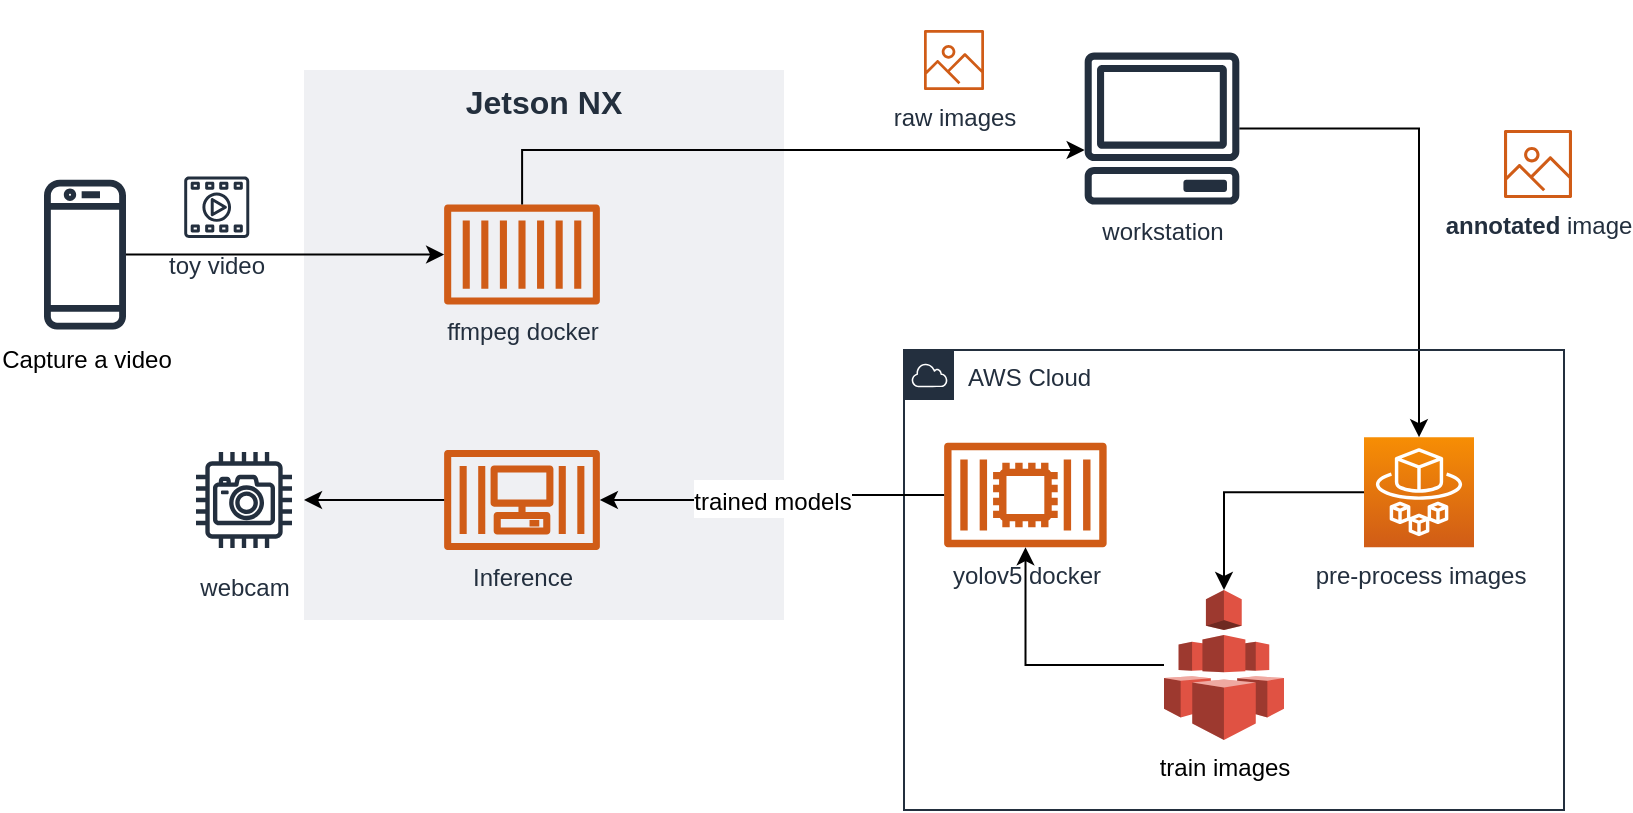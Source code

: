 <mxfile version="13.8.3" type="github">
  <diagram name="Page-1" id="822b0af5-4adb-64df-f703-e8dfc1f81529">
    <mxGraphModel dx="1360" dy="865" grid="1" gridSize="10" guides="1" tooltips="1" connect="1" arrows="1" fold="1" page="1" pageScale="1" pageWidth="1100" pageHeight="850" background="#ffffff" math="0" shadow="0">
      <root>
        <mxCell id="0" />
        <mxCell id="1" parent="0" />
        <mxCell id="In-exWz_-cnZ1oBUNG91-36" value="" style="group" parent="1" vertex="1" connectable="0">
          <mxGeometry x="280" y="75" width="240" height="280" as="geometry" />
        </mxCell>
        <mxCell id="In-exWz_-cnZ1oBUNG91-37" value="" style="group" parent="In-exWz_-cnZ1oBUNG91-36" vertex="1" connectable="0">
          <mxGeometry width="240" height="280" as="geometry" />
        </mxCell>
        <mxCell id="In-exWz_-cnZ1oBUNG91-35" value="Jetson NX" style="fillColor=#EFF0F3;strokeColor=none;dashed=0;verticalAlign=top;fontStyle=1;fontColor=#232F3D;fontSize=16;" parent="In-exWz_-cnZ1oBUNG91-37" vertex="1">
          <mxGeometry y="35" width="240" height="275" as="geometry" />
        </mxCell>
        <mxCell id="In-exWz_-cnZ1oBUNG91-39" value="ffmpeg docker" style="outlineConnect=0;fontColor=#232F3E;gradientColor=none;fillColor=#D05C17;strokeColor=none;dashed=0;verticalLabelPosition=bottom;verticalAlign=top;align=center;html=1;fontSize=12;fontStyle=0;aspect=fixed;pointerEvents=1;shape=mxgraph.aws4.container_1;" parent="In-exWz_-cnZ1oBUNG91-37" vertex="1">
          <mxGeometry x="70" y="102.3" width="78" height="50" as="geometry" />
        </mxCell>
        <mxCell id="In-exWz_-cnZ1oBUNG91-38" value="Inference" style="outlineConnect=0;fontColor=#232F3E;gradientColor=none;fillColor=#D05C17;strokeColor=none;dashed=0;verticalLabelPosition=bottom;verticalAlign=top;align=center;html=1;fontSize=12;fontStyle=0;aspect=fixed;pointerEvents=1;shape=mxgraph.aws4.container_3;" parent="In-exWz_-cnZ1oBUNG91-37" vertex="1">
          <mxGeometry x="70" y="225" width="78" height="50" as="geometry" />
        </mxCell>
        <mxCell id="In-exWz_-cnZ1oBUNG91-7" value="" style="edgeStyle=orthogonalEdgeStyle;rounded=0;orthogonalLoop=1;jettySize=auto;html=1;" parent="1" source="In-exWz_-cnZ1oBUNG91-39" target="In-exWz_-cnZ1oBUNG91-18" edge="1">
          <mxGeometry relative="1" as="geometry">
            <mxPoint x="380.261" y="201.1" as="sourcePoint" />
            <mxPoint x="470" y="-85" as="targetPoint" />
            <Array as="points">
              <mxPoint x="389" y="150" />
            </Array>
          </mxGeometry>
        </mxCell>
        <mxCell id="In-exWz_-cnZ1oBUNG91-14" value="&lt;span style=&quot;color: rgb(0 , 0 , 0)&quot;&gt;Capture a video&lt;/span&gt;" style="outlineConnect=0;fontColor=#232F3E;gradientColor=none;fillColor=#232F3E;strokeColor=none;dashed=0;verticalLabelPosition=bottom;verticalAlign=top;align=center;html=1;fontSize=12;fontStyle=0;aspect=fixed;pointerEvents=1;shape=mxgraph.aws4.mobile_client;" parent="1" vertex="1">
          <mxGeometry x="150" y="163.3" width="41" height="78" as="geometry" />
        </mxCell>
        <mxCell id="In-exWz_-cnZ1oBUNG91-18" value="workstation" style="outlineConnect=0;fontColor=#232F3E;gradientColor=none;fillColor=#232F3E;strokeColor=none;dashed=0;verticalLabelPosition=bottom;verticalAlign=top;align=center;html=1;fontSize=12;fontStyle=0;aspect=fixed;pointerEvents=1;shape=mxgraph.aws4.client;" parent="1" vertex="1">
          <mxGeometry x="670" y="101.3" width="78" height="76" as="geometry" />
        </mxCell>
        <mxCell id="In-exWz_-cnZ1oBUNG91-29" value="toy video" style="outlineConnect=0;fontColor=#232F3E;gradientColor=none;fillColor=#232F3E;strokeColor=none;dashed=0;verticalLabelPosition=bottom;verticalAlign=top;align=center;html=1;fontSize=12;fontStyle=0;aspect=fixed;pointerEvents=1;shape=mxgraph.aws4.multimedia;" parent="1" vertex="1">
          <mxGeometry x="220" y="163.3" width="32.74" height="30.64" as="geometry" />
        </mxCell>
        <mxCell id="In-exWz_-cnZ1oBUNG91-3" value="" style="edgeStyle=orthogonalEdgeStyle;rounded=0;orthogonalLoop=1;jettySize=auto;html=1;" parent="1" source="In-exWz_-cnZ1oBUNG91-14" target="In-exWz_-cnZ1oBUNG91-39" edge="1">
          <mxGeometry relative="1" as="geometry">
            <mxPoint x="200" y="-85" as="sourcePoint" />
            <mxPoint x="271.739" y="201.1" as="targetPoint" />
          </mxGeometry>
        </mxCell>
        <mxCell id="In-exWz_-cnZ1oBUNG91-26" value="" style="edgeStyle=orthogonalEdgeStyle;rounded=0;orthogonalLoop=1;jettySize=auto;html=1;" parent="1" source="In-exWz_-cnZ1oBUNG91-18" target="XwL00x07A4kOIY6_NEkA-12" edge="1">
          <mxGeometry relative="1" as="geometry" />
        </mxCell>
        <mxCell id="XwL00x07A4kOIY6_NEkA-1" value="AWS Cloud" style="points=[[0,0],[0.25,0],[0.5,0],[0.75,0],[1,0],[1,0.25],[1,0.5],[1,0.75],[1,1],[0.75,1],[0.5,1],[0.25,1],[0,1],[0,0.75],[0,0.5],[0,0.25]];outlineConnect=0;gradientColor=none;html=1;whiteSpace=wrap;fontSize=12;fontStyle=0;shape=mxgraph.aws4.group;grIcon=mxgraph.aws4.group_aws_cloud;strokeColor=#232F3E;fillColor=none;verticalAlign=top;align=left;spacingLeft=30;fontColor=#232F3E;dashed=0;" vertex="1" parent="1">
          <mxGeometry x="580" y="250" width="330" height="230" as="geometry" />
        </mxCell>
        <mxCell id="In-exWz_-cnZ1oBUNG91-33" value="yolov5 docker" style="outlineConnect=0;fontColor=#232F3E;gradientColor=none;fillColor=#D05C17;strokeColor=none;dashed=0;verticalLabelPosition=bottom;verticalAlign=top;align=center;html=1;fontSize=12;fontStyle=0;aspect=fixed;pointerEvents=1;shape=mxgraph.aws4.container_2;" parent="1" vertex="1">
          <mxGeometry x="600" y="296.41" width="81.39" height="52.17" as="geometry" />
        </mxCell>
        <mxCell id="In-exWz_-cnZ1oBUNG91-43" value="&lt;font style=&quot;font-size: 12px&quot;&gt;trained models&lt;/font&gt;" style="edgeStyle=orthogonalEdgeStyle;rounded=0;orthogonalLoop=1;jettySize=auto;html=1;fontSize=16;" parent="1" source="In-exWz_-cnZ1oBUNG91-33" target="In-exWz_-cnZ1oBUNG91-38" edge="1">
          <mxGeometry relative="1" as="geometry">
            <mxPoint x="349.305" y="331.5" as="targetPoint" />
          </mxGeometry>
        </mxCell>
        <mxCell id="XwL00x07A4kOIY6_NEkA-5" value="" style="edgeStyle=orthogonalEdgeStyle;rounded=0;orthogonalLoop=1;jettySize=auto;html=1;" edge="1" parent="1" source="XwL00x07A4kOIY6_NEkA-2" target="In-exWz_-cnZ1oBUNG91-33">
          <mxGeometry relative="1" as="geometry" />
        </mxCell>
        <mxCell id="XwL00x07A4kOIY6_NEkA-2" value="train images" style="outlineConnect=0;dashed=0;verticalLabelPosition=bottom;verticalAlign=top;align=center;html=1;shape=mxgraph.aws3.efs;fillColor=#E05243;gradientColor=none;" vertex="1" parent="1">
          <mxGeometry x="710" y="370.0" width="60" height="75" as="geometry" />
        </mxCell>
        <mxCell id="In-exWz_-cnZ1oBUNG91-46" value="webcam" style="outlineConnect=0;fontColor=#232F3E;gradientColor=none;strokeColor=#232F3E;fillColor=#ffffff;dashed=0;verticalLabelPosition=bottom;verticalAlign=top;align=center;html=1;fontSize=12;fontStyle=0;aspect=fixed;shape=mxgraph.aws4.resourceIcon;resIcon=mxgraph.aws4.camera;" parent="1" vertex="1">
          <mxGeometry x="220" y="295" width="60" height="60" as="geometry" />
        </mxCell>
        <mxCell id="XwL00x07A4kOIY6_NEkA-6" value="" style="edgeStyle=orthogonalEdgeStyle;rounded=0;orthogonalLoop=1;jettySize=auto;html=1;" edge="1" parent="1" source="In-exWz_-cnZ1oBUNG91-38" target="In-exWz_-cnZ1oBUNG91-46">
          <mxGeometry relative="1" as="geometry" />
        </mxCell>
        <mxCell id="XwL00x07A4kOIY6_NEkA-9" value="raw images" style="outlineConnect=0;fontColor=#232F3E;gradientColor=none;fillColor=#D05C17;strokeColor=none;dashed=0;verticalLabelPosition=bottom;verticalAlign=top;align=center;html=1;fontSize=12;fontStyle=0;aspect=fixed;pointerEvents=1;shape=mxgraph.aws4.container_registry_image;" vertex="1" parent="1">
          <mxGeometry x="590" y="90" width="30" height="30" as="geometry" />
        </mxCell>
        <mxCell id="XwL00x07A4kOIY6_NEkA-10" value="&lt;b&gt;annotated&lt;/b&gt; image" style="outlineConnect=0;fontColor=#232F3E;gradientColor=none;fillColor=#D05C17;strokeColor=none;dashed=0;verticalLabelPosition=bottom;verticalAlign=top;align=center;html=1;fontSize=12;fontStyle=0;aspect=fixed;pointerEvents=1;shape=mxgraph.aws4.container_registry_image;" vertex="1" parent="1">
          <mxGeometry x="880" y="140" width="34" height="34" as="geometry" />
        </mxCell>
        <mxCell id="XwL00x07A4kOIY6_NEkA-14" value="" style="edgeStyle=orthogonalEdgeStyle;rounded=0;orthogonalLoop=1;jettySize=auto;html=1;" edge="1" parent="1" source="XwL00x07A4kOIY6_NEkA-12" target="XwL00x07A4kOIY6_NEkA-2">
          <mxGeometry relative="1" as="geometry">
            <mxPoint x="837.5" y="426.08" as="targetPoint" />
          </mxGeometry>
        </mxCell>
        <mxCell id="XwL00x07A4kOIY6_NEkA-12" value="pre-process images" style="outlineConnect=0;fontColor=#232F3E;gradientColor=#F78E04;gradientDirection=north;fillColor=#D05C17;strokeColor=#ffffff;dashed=0;verticalLabelPosition=bottom;verticalAlign=top;align=center;html=1;fontSize=12;fontStyle=0;aspect=fixed;shape=mxgraph.aws4.resourceIcon;resIcon=mxgraph.aws4.fargate;" vertex="1" parent="1">
          <mxGeometry x="810" y="293.58" width="55" height="55" as="geometry" />
        </mxCell>
      </root>
    </mxGraphModel>
  </diagram>
</mxfile>
